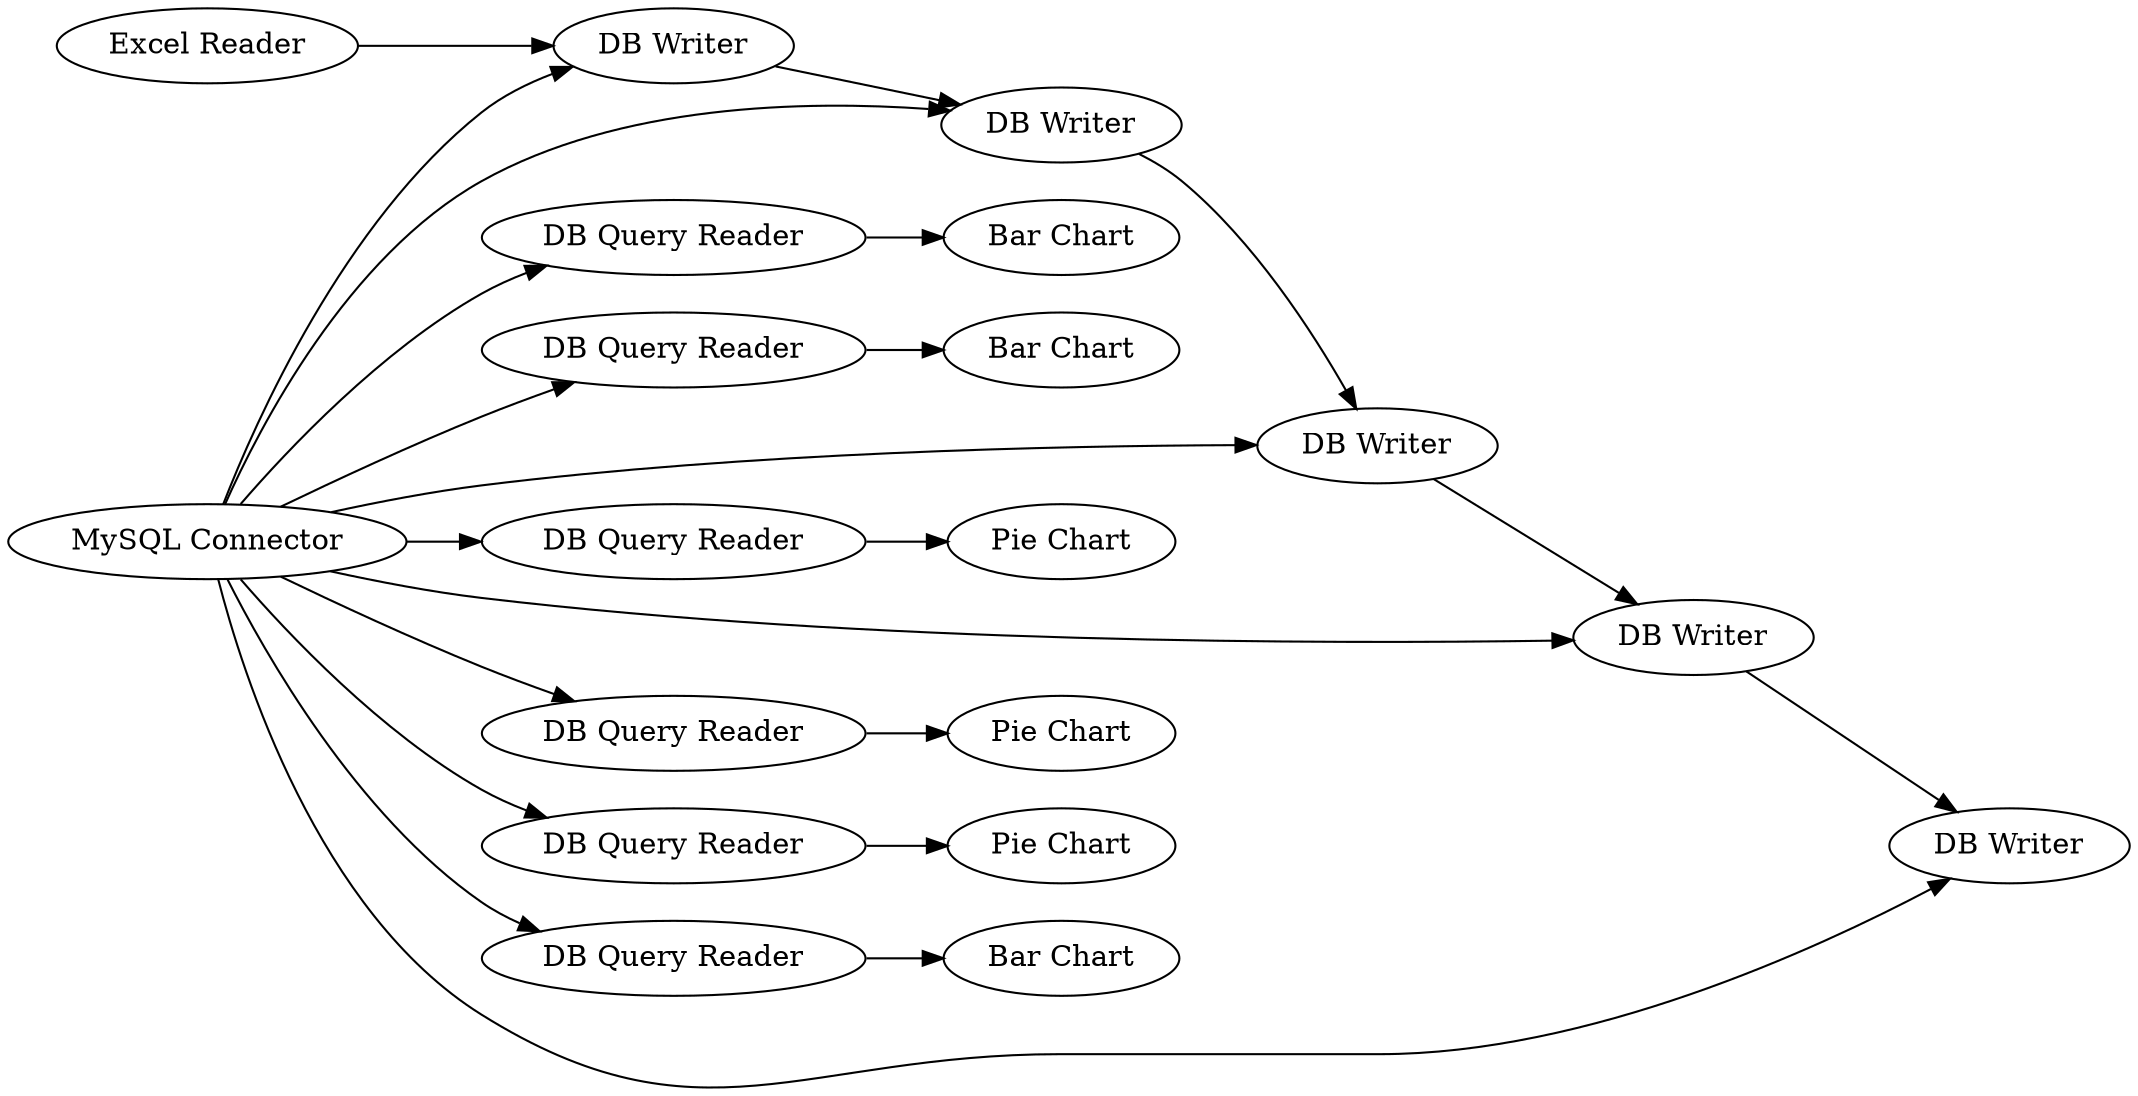 digraph {
	24 -> 26
	5 -> 8
	5 -> 16
	7 -> 8
	8 -> 9
	21 -> 22
	16 -> 20
	27 -> 28
	5 -> 24
	5 -> 7
	5 -> 14
	14 -> 18
	5 -> 21
	6 -> 7
	5 -> 9
	3 -> 6
	5 -> 3
	5 -> 27
	23 -> 25
	5 -> 23
	5 -> 6
	1 -> 3
	27 [label="DB Query Reader"]
	7 [label="DB Writer"]
	9 [label="DB Writer"]
	21 [label="DB Query Reader"]
	18 [label="Bar Chart"]
	26 [label="Bar Chart"]
	8 [label="DB Writer"]
	3 [label="DB Writer"]
	24 [label="DB Query Reader"]
	6 [label="DB Writer"]
	25 [label="Bar Chart"]
	16 [label="DB Query Reader"]
	1 [label="Excel Reader"]
	22 [label="Pie Chart"]
	28 [label="Pie Chart"]
	23 [label="DB Query Reader"]
	14 [label="DB Query Reader"]
	5 [label="MySQL Connector"]
	20 [label="Pie Chart"]
	rankdir=LR
}
